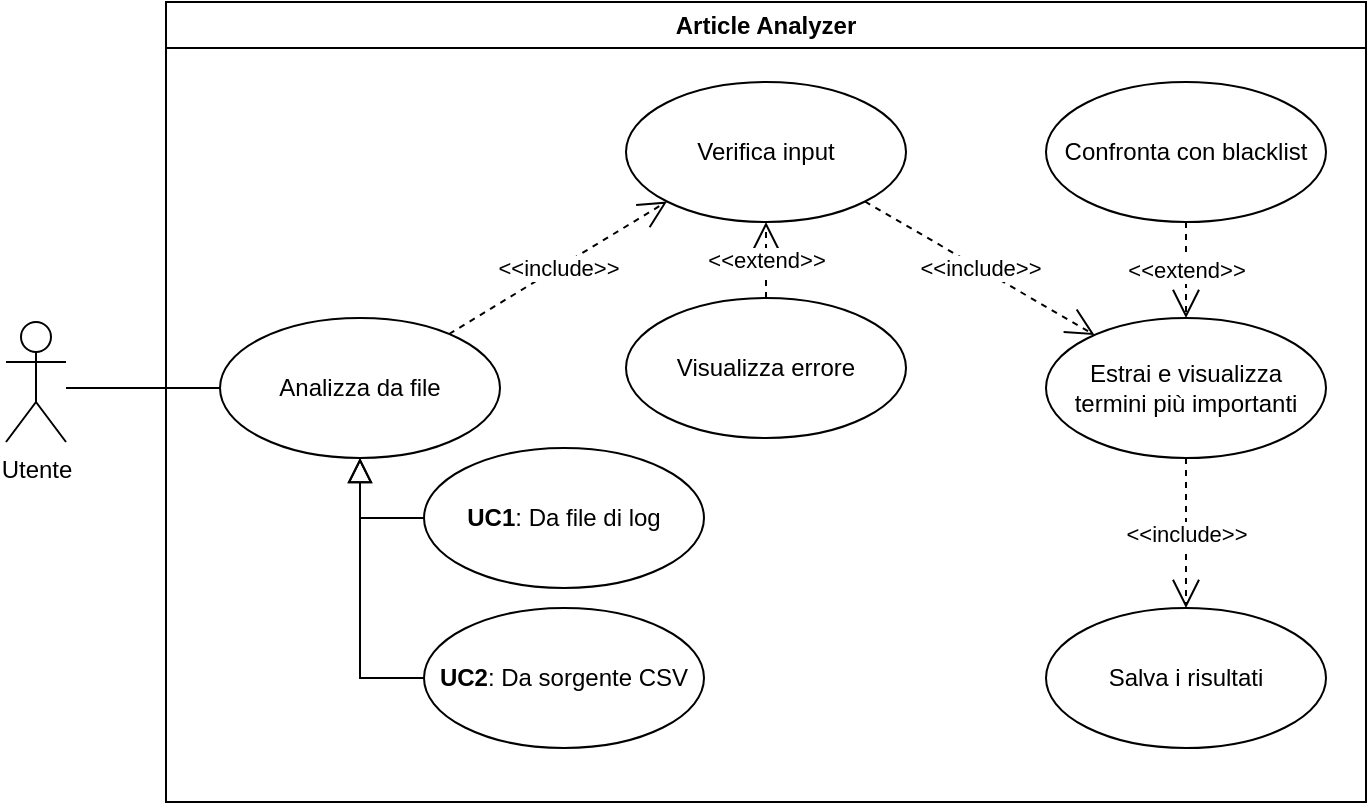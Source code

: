 <mxfile version="21.2.8" type="device">
  <diagram name="file locali" id="3hGKEEta10mfcVxAHoHe">
    <mxGraphModel dx="1180" dy="862" grid="1" gridSize="10" guides="1" tooltips="1" connect="1" arrows="1" fold="1" page="1" pageScale="1" pageWidth="827" pageHeight="1169" background="#ffffff" math="0" shadow="0">
      <root>
        <mxCell id="0" />
        <mxCell id="1" parent="0" />
        <mxCell id="XTUAecjlCWOi9ReUw6i1-3" value="Article Analyzer" style="swimlane;whiteSpace=wrap;html=1;" parent="1" vertex="1">
          <mxGeometry x="120" y="40" width="600" height="400" as="geometry">
            <mxRectangle x="170" y="40" width="130" height="30" as="alternateBounds" />
          </mxGeometry>
        </mxCell>
        <mxCell id="XTUAecjlCWOi9ReUw6i1-5" value="Analizza da file" style="ellipse;whiteSpace=wrap;html=1;" parent="XTUAecjlCWOi9ReUw6i1-3" vertex="1">
          <mxGeometry x="27" y="158" width="140" height="70" as="geometry" />
        </mxCell>
        <mxCell id="XTUAecjlCWOi9ReUw6i1-9" value="Verifica input" style="ellipse;whiteSpace=wrap;html=1;" parent="XTUAecjlCWOi9ReUw6i1-3" vertex="1">
          <mxGeometry x="230" y="40" width="140" height="70" as="geometry" />
        </mxCell>
        <mxCell id="XTUAecjlCWOi9ReUw6i1-10" value="&amp;lt;&amp;lt;include&amp;gt;&amp;gt;" style="endArrow=open;endSize=12;dashed=1;html=1;rounded=0;entryX=0;entryY=1;entryDx=0;entryDy=0;" parent="XTUAecjlCWOi9ReUw6i1-3" source="XTUAecjlCWOi9ReUw6i1-5" target="XTUAecjlCWOi9ReUw6i1-9" edge="1">
          <mxGeometry width="160" relative="1" as="geometry">
            <mxPoint x="117" y="143" as="sourcePoint" />
            <mxPoint x="187" y="163" as="targetPoint" />
          </mxGeometry>
        </mxCell>
        <mxCell id="oC5YKYL8yRnIR4rRalR6-2" value="Estrai e visualizza&lt;br&gt;termini più importanti" style="ellipse;whiteSpace=wrap;html=1;" parent="XTUAecjlCWOi9ReUw6i1-3" vertex="1">
          <mxGeometry x="440" y="158" width="140" height="70" as="geometry" />
        </mxCell>
        <mxCell id="oC5YKYL8yRnIR4rRalR6-3" value="Confronta con blacklist" style="ellipse;whiteSpace=wrap;html=1;" parent="XTUAecjlCWOi9ReUw6i1-3" vertex="1">
          <mxGeometry x="440" y="40" width="140" height="70" as="geometry" />
        </mxCell>
        <mxCell id="oC5YKYL8yRnIR4rRalR6-7" value="&amp;lt;&amp;lt;extend&amp;gt;&amp;gt;" style="endArrow=open;endSize=12;dashed=1;html=1;rounded=0;" parent="XTUAecjlCWOi9ReUw6i1-3" source="oC5YKYL8yRnIR4rRalR6-3" target="oC5YKYL8yRnIR4rRalR6-2" edge="1">
          <mxGeometry width="160" relative="1" as="geometry">
            <mxPoint x="117" y="263" as="sourcePoint" />
            <mxPoint x="277" y="263" as="targetPoint" />
          </mxGeometry>
        </mxCell>
        <mxCell id="LJG7AM5HanCOoMwuTI5K-1" value="&lt;b&gt;UC2&lt;/b&gt;: Da sorgente CSV" style="ellipse;whiteSpace=wrap;html=1;" parent="XTUAecjlCWOi9ReUw6i1-3" vertex="1">
          <mxGeometry x="129" y="303" width="140" height="70" as="geometry" />
        </mxCell>
        <mxCell id="LJG7AM5HanCOoMwuTI5K-2" value="&lt;b&gt;UC1&lt;/b&gt;: Da file di log" style="ellipse;whiteSpace=wrap;html=1;" parent="XTUAecjlCWOi9ReUw6i1-3" vertex="1">
          <mxGeometry x="129" y="223" width="140" height="70" as="geometry" />
        </mxCell>
        <mxCell id="LJG7AM5HanCOoMwuTI5K-3" value="" style="endArrow=block;endSize=10;endFill=0;shadow=0;strokeWidth=1;rounded=0;edgeStyle=elbowEdgeStyle;elbow=vertical;entryX=0.5;entryY=1;entryDx=0;entryDy=0;exitX=0;exitY=0.5;exitDx=0;exitDy=0;" parent="XTUAecjlCWOi9ReUw6i1-3" source="LJG7AM5HanCOoMwuTI5K-1" target="XTUAecjlCWOi9ReUw6i1-5" edge="1">
          <mxGeometry width="160" relative="1" as="geometry">
            <mxPoint x="182" y="523" as="sourcePoint" />
            <mxPoint x="87" y="228" as="targetPoint" />
            <Array as="points">
              <mxPoint x="97" y="338" />
            </Array>
          </mxGeometry>
        </mxCell>
        <mxCell id="LJG7AM5HanCOoMwuTI5K-4" value="" style="endArrow=block;endSize=10;endFill=0;shadow=0;strokeWidth=1;rounded=0;edgeStyle=elbowEdgeStyle;elbow=vertical;entryX=0.5;entryY=1;entryDx=0;entryDy=0;exitX=0;exitY=0.5;exitDx=0;exitDy=0;" parent="XTUAecjlCWOi9ReUw6i1-3" source="LJG7AM5HanCOoMwuTI5K-2" target="XTUAecjlCWOi9ReUw6i1-5" edge="1">
          <mxGeometry width="160" relative="1" as="geometry">
            <mxPoint x="147" y="348" as="sourcePoint" />
            <mxPoint x="87" y="228" as="targetPoint" />
            <Array as="points">
              <mxPoint x="107" y="258" />
            </Array>
          </mxGeometry>
        </mxCell>
        <mxCell id="LJG7AM5HanCOoMwuTI5K-5" value="&amp;lt;&amp;lt;include&amp;gt;&amp;gt;" style="endArrow=open;endSize=12;dashed=1;html=1;rounded=0;" parent="XTUAecjlCWOi9ReUw6i1-3" source="oC5YKYL8yRnIR4rRalR6-2" target="LJG7AM5HanCOoMwuTI5K-6" edge="1">
          <mxGeometry width="160" relative="1" as="geometry">
            <mxPoint x="477" y="287.5" as="sourcePoint" />
            <mxPoint x="457" y="213" as="targetPoint" />
          </mxGeometry>
        </mxCell>
        <mxCell id="LJG7AM5HanCOoMwuTI5K-6" value="Salva i risultati" style="ellipse;whiteSpace=wrap;html=1;" parent="XTUAecjlCWOi9ReUw6i1-3" vertex="1">
          <mxGeometry x="440" y="303" width="140" height="70" as="geometry" />
        </mxCell>
        <mxCell id="F6dmfGvmuj5uZ1oYCxl1-1" value="&amp;lt;&amp;lt;include&amp;gt;&amp;gt;" style="endArrow=open;endSize=12;dashed=1;html=1;rounded=0;exitX=1;exitY=1;exitDx=0;exitDy=0;" parent="XTUAecjlCWOi9ReUw6i1-3" source="XTUAecjlCWOi9ReUw6i1-9" target="oC5YKYL8yRnIR4rRalR6-2" edge="1">
          <mxGeometry width="160" relative="1" as="geometry">
            <mxPoint x="107" y="168" as="sourcePoint" />
            <mxPoint x="160" y="100" as="targetPoint" />
          </mxGeometry>
        </mxCell>
        <mxCell id="ibqRL4TmSdFlkQjQ8qE8-1" value="Visualizza errore" style="ellipse;whiteSpace=wrap;html=1;" parent="XTUAecjlCWOi9ReUw6i1-3" vertex="1">
          <mxGeometry x="230" y="148" width="140" height="70" as="geometry" />
        </mxCell>
        <mxCell id="ibqRL4TmSdFlkQjQ8qE8-2" value="&amp;lt;&amp;lt;extend&amp;gt;&amp;gt;" style="endArrow=open;endSize=12;dashed=1;html=1;rounded=0;exitX=0.5;exitY=0;exitDx=0;exitDy=0;entryX=0.5;entryY=1;entryDx=0;entryDy=0;" parent="XTUAecjlCWOi9ReUw6i1-3" source="ibqRL4TmSdFlkQjQ8qE8-1" target="XTUAecjlCWOi9ReUw6i1-9" edge="1">
          <mxGeometry width="160" relative="1" as="geometry">
            <mxPoint x="136" y="210" as="sourcePoint" />
            <mxPoint x="9" y="15" as="targetPoint" />
          </mxGeometry>
        </mxCell>
        <mxCell id="7YsP11LX89-YqVXcMB3r-1" value="" style="group" parent="1" vertex="1" connectable="0">
          <mxGeometry x="40" y="200" width="30" height="60" as="geometry" />
        </mxCell>
        <mxCell id="XTUAecjlCWOi9ReUw6i1-1" value="Utente" style="shape=umlActor;verticalLabelPosition=bottom;verticalAlign=top;html=1;" parent="7YsP11LX89-YqVXcMB3r-1" vertex="1">
          <mxGeometry width="30" height="60" as="geometry" />
        </mxCell>
        <mxCell id="XTUAecjlCWOi9ReUw6i1-14" value="" style="endArrow=none;html=1;rounded=0;entryX=0;entryY=0.5;entryDx=0;entryDy=0;" parent="7YsP11LX89-YqVXcMB3r-1" target="XTUAecjlCWOi9ReUw6i1-5" edge="1">
          <mxGeometry width="50" height="50" relative="1" as="geometry">
            <mxPoint x="30" y="33" as="sourcePoint" />
            <mxPoint x="154.0" y="65" as="targetPoint" />
          </mxGeometry>
        </mxCell>
      </root>
    </mxGraphModel>
  </diagram>
</mxfile>

